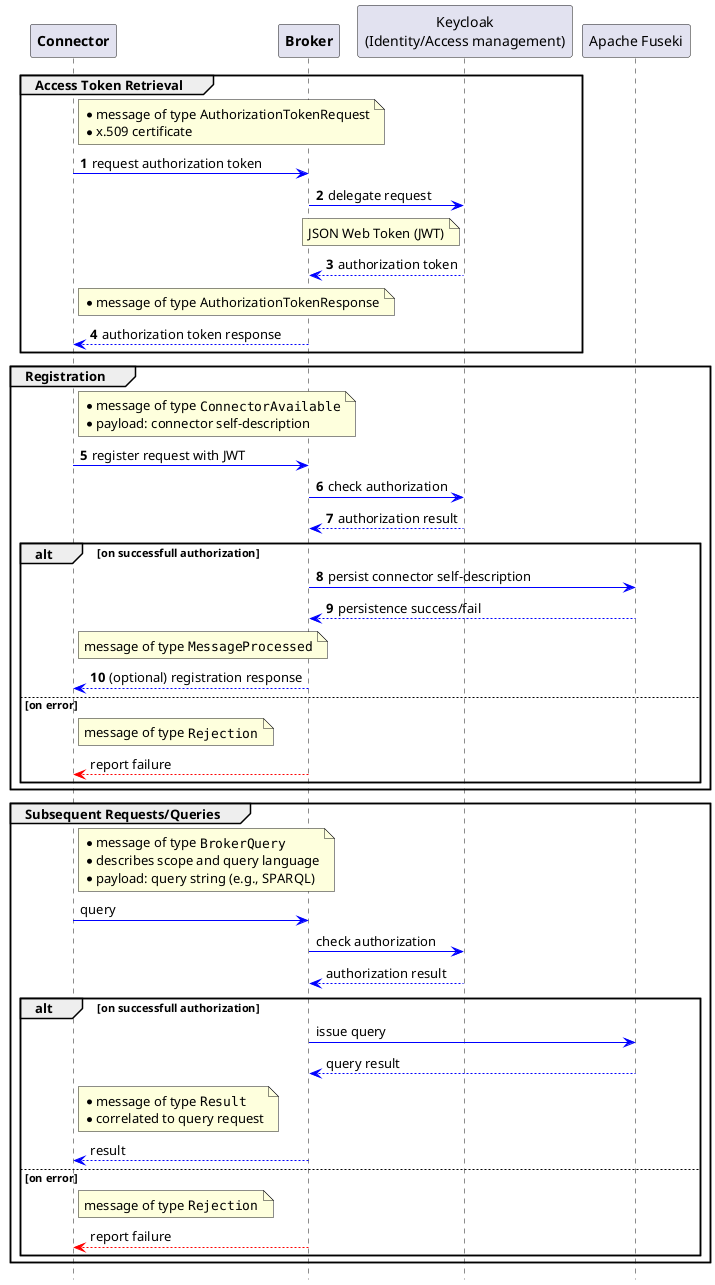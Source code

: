 @startuml
participant "**Connector**" as C
participant "**Broker**" as B
participant "Keycloak\n(Identity/Access management)" as K
participant "Apache Fuseki" as F

autonumber
hide footbox

group Access Token Retrieval
    note right of C: *message of type AuthorizationTokenRequest\n*x.509 certificate
    C -[#blue]> B : request authorization token

    B -[#blue]> K : delegate request

    note left of K: JSON Web Token (JWT)
    B <-[#blue]-- K : authorization token

    note right of C: *message of type AuthorizationTokenResponse
    B --[#blue]> C : authorization token response
end

group Registration
    note right of C: *message of type ""ConnectorAvailable""\n*payload: connector self-description
    C -[#blue]> B : register request with JWT

    B -[#blue]> K : check authorization
    K --[#blue]> B : authorization result

    alt on successfull authorization
        B -[#blue]> F : persist connector self-description
        F --[#blue]> B : persistence success/fail


        note right of C: message of type ""MessageProcessed""
        B --[#blue]> C : (optional) registration response

    else on error
        autonumber stop
        note right of C: message of type ""Rejection""
        B --[#red]> C : report failure
    end
end

group Subsequent Requests/Queries
    note right of C: *message of type ""BrokerQuery""\n*describes scope and query language\n*payload: query string (e.g., SPARQL)
    C -[#blue]> B : query

    B -[#blue]> K : check authorization
    K --[#blue]> B : authorization result

    alt on successfull authorization
        B -[#blue]> F : issue query
        F --[#blue]> B : query result


        note right of C: *message of type ""Result""\n*correlated to query request
        B --[#blue]> C : result

    else on error
        autonumber stop
        note right of C: message of type ""Rejection""
        B --[#red]> C : report failure
    end
end

@enduml